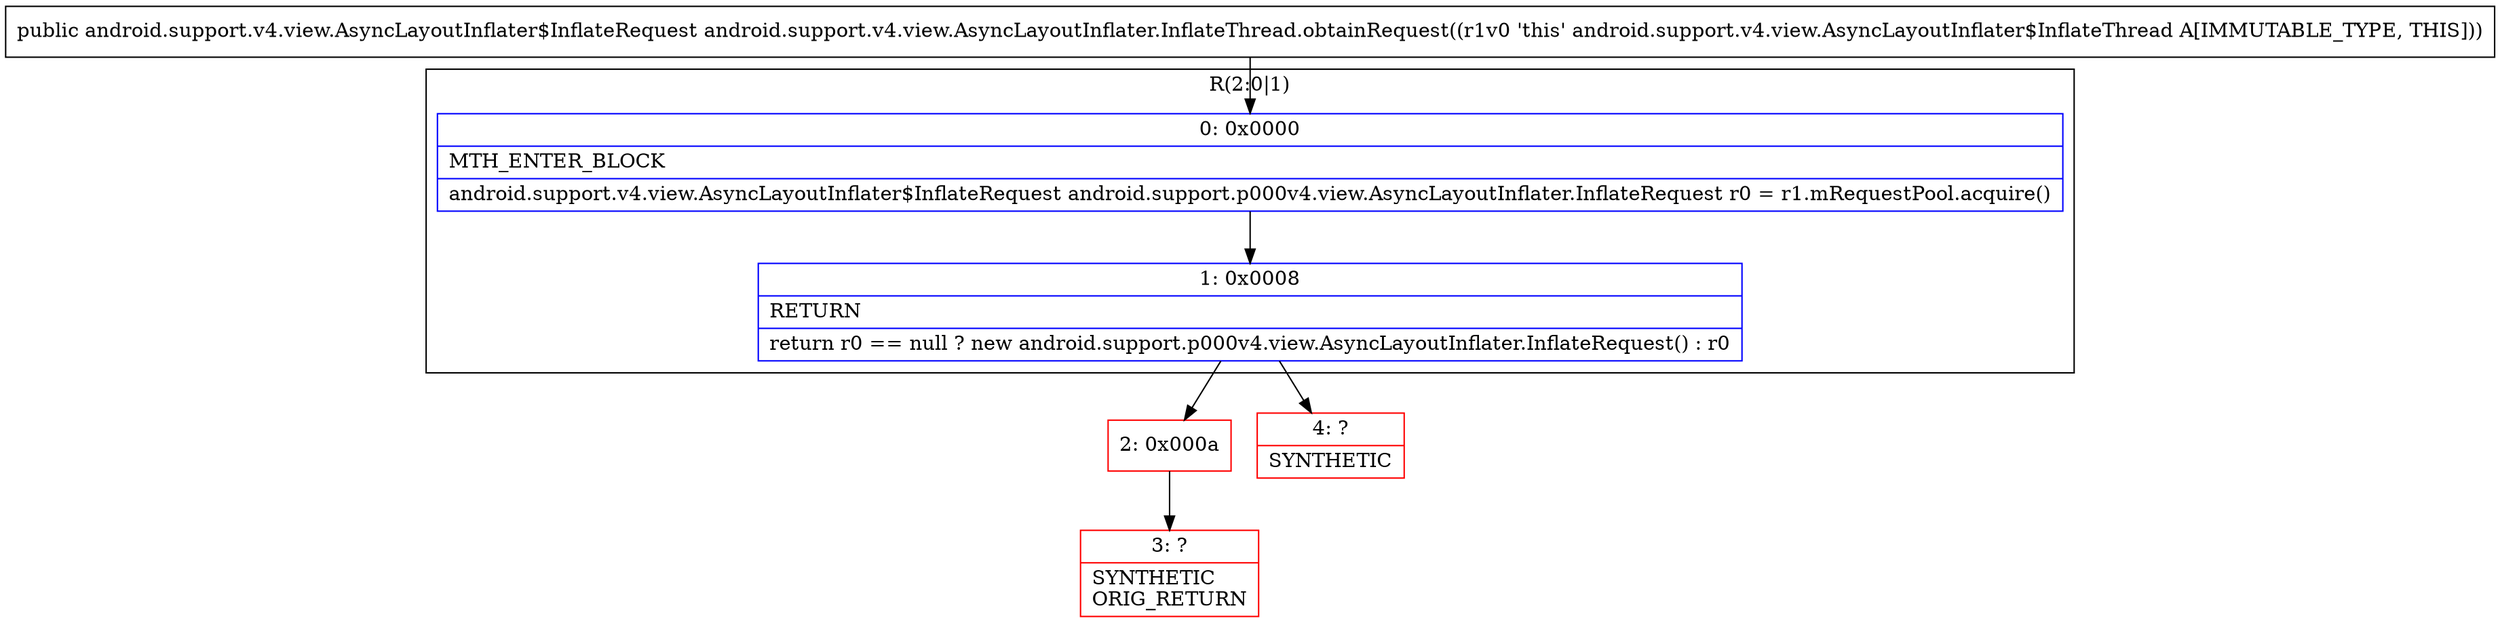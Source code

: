 digraph "CFG forandroid.support.v4.view.AsyncLayoutInflater.InflateThread.obtainRequest()Landroid\/support\/v4\/view\/AsyncLayoutInflater$InflateRequest;" {
subgraph cluster_Region_1824766964 {
label = "R(2:0|1)";
node [shape=record,color=blue];
Node_0 [shape=record,label="{0\:\ 0x0000|MTH_ENTER_BLOCK\l|android.support.v4.view.AsyncLayoutInflater$InflateRequest android.support.p000v4.view.AsyncLayoutInflater.InflateRequest r0 = r1.mRequestPool.acquire()\l}"];
Node_1 [shape=record,label="{1\:\ 0x0008|RETURN\l|return r0 == null ? new android.support.p000v4.view.AsyncLayoutInflater.InflateRequest() : r0\l}"];
}
Node_2 [shape=record,color=red,label="{2\:\ 0x000a}"];
Node_3 [shape=record,color=red,label="{3\:\ ?|SYNTHETIC\lORIG_RETURN\l}"];
Node_4 [shape=record,color=red,label="{4\:\ ?|SYNTHETIC\l}"];
MethodNode[shape=record,label="{public android.support.v4.view.AsyncLayoutInflater$InflateRequest android.support.v4.view.AsyncLayoutInflater.InflateThread.obtainRequest((r1v0 'this' android.support.v4.view.AsyncLayoutInflater$InflateThread A[IMMUTABLE_TYPE, THIS])) }"];
MethodNode -> Node_0;
Node_0 -> Node_1;
Node_1 -> Node_2;
Node_1 -> Node_4;
Node_2 -> Node_3;
}

